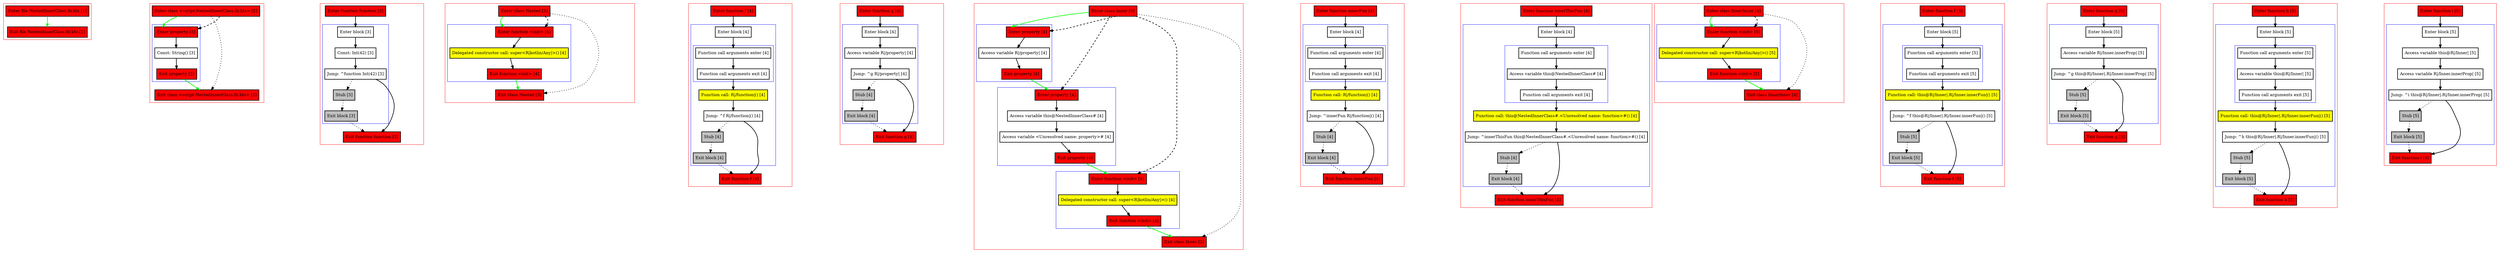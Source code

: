 digraph NestedInnerClass_fir_kts {
    graph [nodesep=3]
    node [shape=box penwidth=2]
    edge [penwidth=2]

    subgraph cluster_0 {
        color=red
        0 [label="Enter file NestedInnerClass.fir.kts [1]" style="filled" fillcolor=red];
        1 [label="Exit file NestedInnerClass.fir.kts [1]" style="filled" fillcolor=red];
    }
    0 -> {1} [color=green];

    subgraph cluster_1 {
        color=red
        2 [label="Enter class <script-NestedInnerClass.fir.kts> [2]" style="filled" fillcolor=red];
        subgraph cluster_2 {
            color=blue
            3 [label="Enter property [3]" style="filled" fillcolor=red];
            4 [label="Const: String() [3]"];
            5 [label="Exit property [3]" style="filled" fillcolor=red];
        }
        6 [label="Exit class <script-NestedInnerClass.fir.kts> [2]" style="filled" fillcolor=red];
    }
    2 -> {3} [color=green];
    2 -> {6} [style=dotted];
    2 -> {3} [style=dashed];
    3 -> {4};
    4 -> {5};
    5 -> {6} [color=green];

    subgraph cluster_3 {
        color=red
        7 [label="Enter function function [3]" style="filled" fillcolor=red];
        subgraph cluster_4 {
            color=blue
            8 [label="Enter block [3]"];
            9 [label="Const: Int(42) [3]"];
            10 [label="Jump: ^function Int(42) [3]"];
            11 [label="Stub [3]" style="filled" fillcolor=gray];
            12 [label="Exit block [3]" style="filled" fillcolor=gray];
        }
        13 [label="Exit function function [3]" style="filled" fillcolor=red];
    }
    7 -> {8};
    8 -> {9};
    9 -> {10};
    10 -> {13};
    10 -> {11} [style=dotted];
    11 -> {12} [style=dotted];
    12 -> {13} [style=dotted];

    subgraph cluster_5 {
        color=red
        14 [label="Enter class Nested [3]" style="filled" fillcolor=red];
        subgraph cluster_6 {
            color=blue
            15 [label="Enter function <init> [4]" style="filled" fillcolor=red];
            16 [label="Delegated constructor call: super<R|kotlin/Any|>() [4]" style="filled" fillcolor=yellow];
            17 [label="Exit function <init> [4]" style="filled" fillcolor=red];
        }
        18 [label="Exit class Nested [3]" style="filled" fillcolor=red];
    }
    14 -> {15} [color=green];
    14 -> {18} [style=dotted];
    14 -> {15} [style=dashed];
    15 -> {16};
    16 -> {17};
    17 -> {18} [color=green];

    subgraph cluster_7 {
        color=red
        19 [label="Enter function f [4]" style="filled" fillcolor=red];
        subgraph cluster_8 {
            color=blue
            20 [label="Enter block [4]"];
            subgraph cluster_9 {
                color=blue
                21 [label="Function call arguments enter [4]"];
                22 [label="Function call arguments exit [4]"];
            }
            23 [label="Function call: R|/function|() [4]" style="filled" fillcolor=yellow];
            24 [label="Jump: ^f R|/function|() [4]"];
            25 [label="Stub [4]" style="filled" fillcolor=gray];
            26 [label="Exit block [4]" style="filled" fillcolor=gray];
        }
        27 [label="Exit function f [4]" style="filled" fillcolor=red];
    }
    19 -> {20};
    20 -> {21};
    21 -> {22};
    22 -> {23};
    23 -> {24};
    24 -> {27};
    24 -> {25} [style=dotted];
    25 -> {26} [style=dotted];
    26 -> {27} [style=dotted];

    subgraph cluster_10 {
        color=red
        28 [label="Enter function g [4]" style="filled" fillcolor=red];
        subgraph cluster_11 {
            color=blue
            29 [label="Enter block [4]"];
            30 [label="Access variable R|/property| [4]"];
            31 [label="Jump: ^g R|/property| [4]"];
            32 [label="Stub [4]" style="filled" fillcolor=gray];
            33 [label="Exit block [4]" style="filled" fillcolor=gray];
        }
        34 [label="Exit function g [4]" style="filled" fillcolor=red];
    }
    28 -> {29};
    29 -> {30};
    30 -> {31};
    31 -> {34};
    31 -> {32} [style=dotted];
    32 -> {33} [style=dotted];
    33 -> {34} [style=dotted];

    subgraph cluster_12 {
        color=red
        35 [label="Enter class Inner [3]" style="filled" fillcolor=red];
        subgraph cluster_13 {
            color=blue
            36 [label="Enter property [4]" style="filled" fillcolor=red];
            37 [label="Access variable R|/property| [4]"];
            38 [label="Exit property [4]" style="filled" fillcolor=red];
        }
        subgraph cluster_14 {
            color=blue
            39 [label="Enter property [4]" style="filled" fillcolor=red];
            40 [label="Access variable this@NestedInnerClass# [4]"];
            41 [label="Access variable <Unresolved name: property># [4]"];
            42 [label="Exit property [4]" style="filled" fillcolor=red];
        }
        subgraph cluster_15 {
            color=blue
            43 [label="Enter function <init> [4]" style="filled" fillcolor=red];
            44 [label="Delegated constructor call: super<R|kotlin/Any|>() [4]" style="filled" fillcolor=yellow];
            45 [label="Exit function <init> [4]" style="filled" fillcolor=red];
        }
        46 [label="Exit class Inner [3]" style="filled" fillcolor=red];
    }
    35 -> {36} [color=green];
    35 -> {46} [style=dotted];
    35 -> {36 39 43} [style=dashed];
    36 -> {37};
    37 -> {38};
    38 -> {39} [color=green];
    39 -> {40};
    40 -> {41};
    41 -> {42};
    42 -> {43} [color=green];
    43 -> {44};
    44 -> {45};
    45 -> {46} [color=green];

    subgraph cluster_16 {
        color=red
        47 [label="Enter function innerFun [4]" style="filled" fillcolor=red];
        subgraph cluster_17 {
            color=blue
            48 [label="Enter block [4]"];
            subgraph cluster_18 {
                color=blue
                49 [label="Function call arguments enter [4]"];
                50 [label="Function call arguments exit [4]"];
            }
            51 [label="Function call: R|/function|() [4]" style="filled" fillcolor=yellow];
            52 [label="Jump: ^innerFun R|/function|() [4]"];
            53 [label="Stub [4]" style="filled" fillcolor=gray];
            54 [label="Exit block [4]" style="filled" fillcolor=gray];
        }
        55 [label="Exit function innerFun [4]" style="filled" fillcolor=red];
    }
    47 -> {48};
    48 -> {49};
    49 -> {50};
    50 -> {51};
    51 -> {52};
    52 -> {55};
    52 -> {53} [style=dotted];
    53 -> {54} [style=dotted];
    54 -> {55} [style=dotted];

    subgraph cluster_19 {
        color=red
        56 [label="Enter function innerThisFun [4]" style="filled" fillcolor=red];
        subgraph cluster_20 {
            color=blue
            57 [label="Enter block [4]"];
            subgraph cluster_21 {
                color=blue
                58 [label="Function call arguments enter [4]"];
                59 [label="Access variable this@NestedInnerClass# [4]"];
                60 [label="Function call arguments exit [4]"];
            }
            61 [label="Function call: this@NestedInnerClass#.<Unresolved name: function>#() [4]" style="filled" fillcolor=yellow];
            62 [label="Jump: ^innerThisFun this@NestedInnerClass#.<Unresolved name: function>#() [4]"];
            63 [label="Stub [4]" style="filled" fillcolor=gray];
            64 [label="Exit block [4]" style="filled" fillcolor=gray];
        }
        65 [label="Exit function innerThisFun [4]" style="filled" fillcolor=red];
    }
    56 -> {57};
    57 -> {58};
    58 -> {59};
    59 -> {60};
    60 -> {61};
    61 -> {62};
    62 -> {65};
    62 -> {63} [style=dotted];
    63 -> {64} [style=dotted];
    64 -> {65} [style=dotted];

    subgraph cluster_22 {
        color=red
        66 [label="Enter class InnerInner [4]" style="filled" fillcolor=red];
        subgraph cluster_23 {
            color=blue
            67 [label="Enter function <init> [5]" style="filled" fillcolor=red];
            68 [label="Delegated constructor call: super<R|kotlin/Any|>() [5]" style="filled" fillcolor=yellow];
            69 [label="Exit function <init> [5]" style="filled" fillcolor=red];
        }
        70 [label="Exit class InnerInner [4]" style="filled" fillcolor=red];
    }
    66 -> {67} [color=green];
    66 -> {70} [style=dotted];
    66 -> {67} [style=dashed];
    67 -> {68};
    68 -> {69};
    69 -> {70} [color=green];

    subgraph cluster_24 {
        color=red
        71 [label="Enter function f [5]" style="filled" fillcolor=red];
        subgraph cluster_25 {
            color=blue
            72 [label="Enter block [5]"];
            subgraph cluster_26 {
                color=blue
                73 [label="Function call arguments enter [5]"];
                74 [label="Function call arguments exit [5]"];
            }
            75 [label="Function call: this@R|/Inner|.R|/Inner.innerFun|() [5]" style="filled" fillcolor=yellow];
            76 [label="Jump: ^f this@R|/Inner|.R|/Inner.innerFun|() [5]"];
            77 [label="Stub [5]" style="filled" fillcolor=gray];
            78 [label="Exit block [5]" style="filled" fillcolor=gray];
        }
        79 [label="Exit function f [5]" style="filled" fillcolor=red];
    }
    71 -> {72};
    72 -> {73};
    73 -> {74};
    74 -> {75};
    75 -> {76};
    76 -> {79};
    76 -> {77} [style=dotted];
    77 -> {78} [style=dotted];
    78 -> {79} [style=dotted];

    subgraph cluster_27 {
        color=red
        80 [label="Enter function g [5]" style="filled" fillcolor=red];
        subgraph cluster_28 {
            color=blue
            81 [label="Enter block [5]"];
            82 [label="Access variable R|/Inner.innerProp| [5]"];
            83 [label="Jump: ^g this@R|/Inner|.R|/Inner.innerProp| [5]"];
            84 [label="Stub [5]" style="filled" fillcolor=gray];
            85 [label="Exit block [5]" style="filled" fillcolor=gray];
        }
        86 [label="Exit function g [5]" style="filled" fillcolor=red];
    }
    80 -> {81};
    81 -> {82};
    82 -> {83};
    83 -> {86};
    83 -> {84} [style=dotted];
    84 -> {85} [style=dotted];
    85 -> {86} [style=dotted];

    subgraph cluster_29 {
        color=red
        87 [label="Enter function h [5]" style="filled" fillcolor=red];
        subgraph cluster_30 {
            color=blue
            88 [label="Enter block [5]"];
            subgraph cluster_31 {
                color=blue
                89 [label="Function call arguments enter [5]"];
                90 [label="Access variable this@R|/Inner| [5]"];
                91 [label="Function call arguments exit [5]"];
            }
            92 [label="Function call: this@R|/Inner|.R|/Inner.innerFun|() [5]" style="filled" fillcolor=yellow];
            93 [label="Jump: ^h this@R|/Inner|.R|/Inner.innerFun|() [5]"];
            94 [label="Stub [5]" style="filled" fillcolor=gray];
            95 [label="Exit block [5]" style="filled" fillcolor=gray];
        }
        96 [label="Exit function h [5]" style="filled" fillcolor=red];
    }
    87 -> {88};
    88 -> {89};
    89 -> {90};
    90 -> {91};
    91 -> {92};
    92 -> {93};
    93 -> {96};
    93 -> {94} [style=dotted];
    94 -> {95} [style=dotted];
    95 -> {96} [style=dotted];

    subgraph cluster_32 {
        color=red
        97 [label="Enter function i [5]" style="filled" fillcolor=red];
        subgraph cluster_33 {
            color=blue
            98 [label="Enter block [5]"];
            99 [label="Access variable this@R|/Inner| [5]"];
            100 [label="Access variable R|/Inner.innerProp| [5]"];
            101 [label="Jump: ^i this@R|/Inner|.R|/Inner.innerProp| [5]"];
            102 [label="Stub [5]" style="filled" fillcolor=gray];
            103 [label="Exit block [5]" style="filled" fillcolor=gray];
        }
        104 [label="Exit function i [5]" style="filled" fillcolor=red];
    }
    97 -> {98};
    98 -> {99};
    99 -> {100};
    100 -> {101};
    101 -> {104};
    101 -> {102} [style=dotted];
    102 -> {103} [style=dotted];
    103 -> {104} [style=dotted];

}

